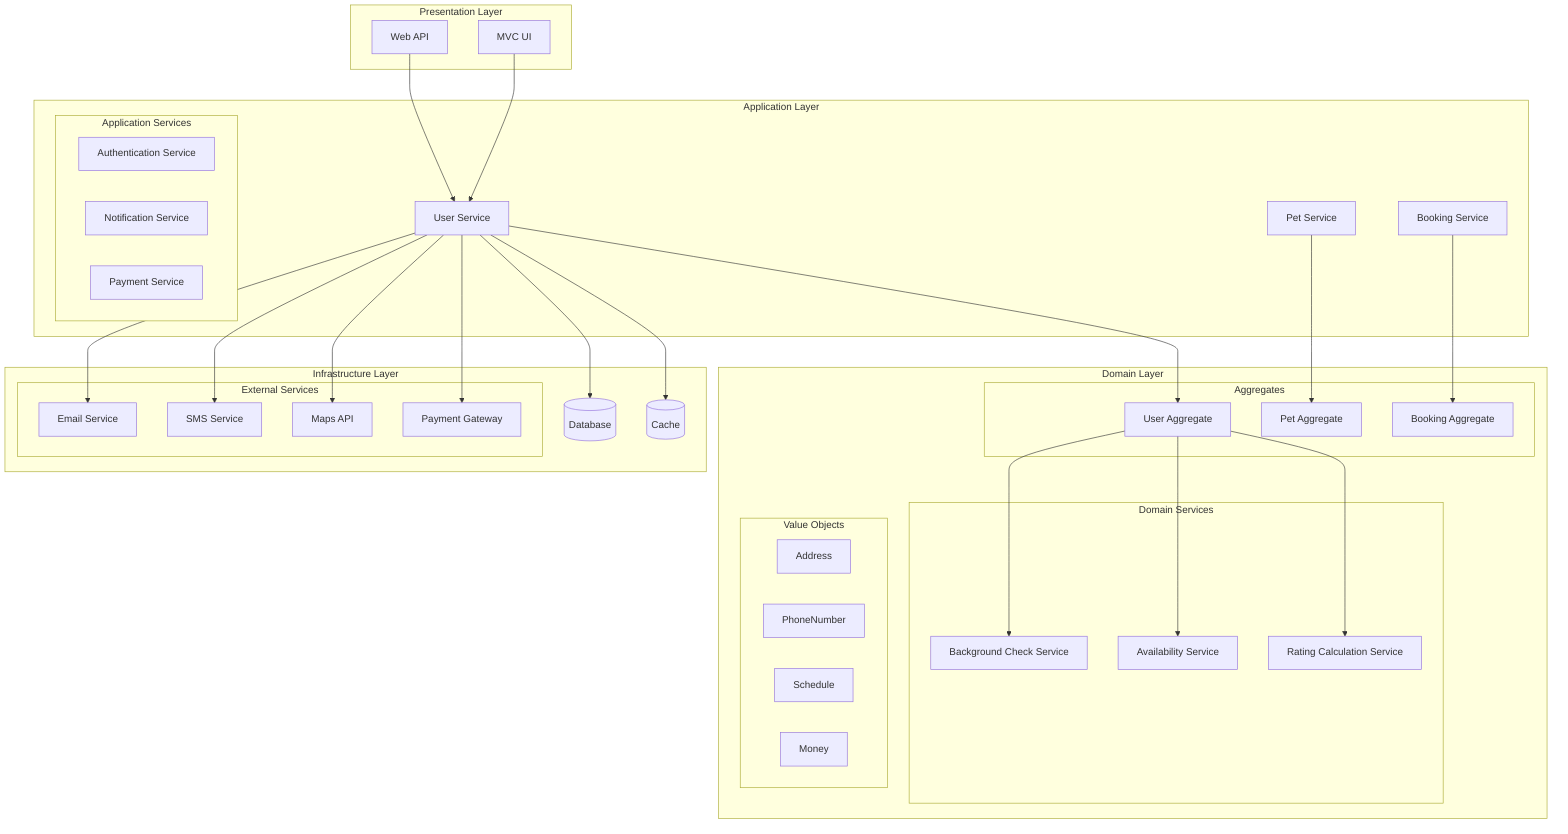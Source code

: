 graph TB
    subgraph "Presentation Layer"
        WA[Web API]
        MVC[MVC UI]
    end

    subgraph "Application Layer"
        US[User Service]
        PS[Pet Service]
        BS[Booking Service]
        subgraph "Application Services"
            AUTH[Authentication Service]
            NOTIF[Notification Service]
            PAY[Payment Service]
        end
    end

    subgraph "Domain Layer"
        subgraph "Aggregates"
            UA[User Aggregate]
            PA[Pet Aggregate]
            BA[Booking Aggregate]
        end
        subgraph "Domain Services"
            BGS[Background Check Service]
            AS[Availability Service]
            RCS[Rating Calculation Service]
        end
        subgraph "Value Objects"
            VO1[Address]
            VO2[PhoneNumber]
            VO3[Schedule]
            VO4[Money]
        end
    end

    subgraph "Infrastructure Layer"
        DB[(Database)]
        CACHE[(Cache)]
        subgraph "External Services"
            EMAIL[Email Service]
            SMS[SMS Service]
            MAPS[Maps API]
            PAYMENT[Payment Gateway]
        end
    end

    WA --> US
    MVC --> US
    US --> UA
    PS --> PA
    BS --> BA
    UA --> BGS
    UA --> AS
    UA --> RCS
    US --> DB
    US --> CACHE
    US --> EMAIL
    US --> SMS
    US --> MAPS
    US --> PAYMENT